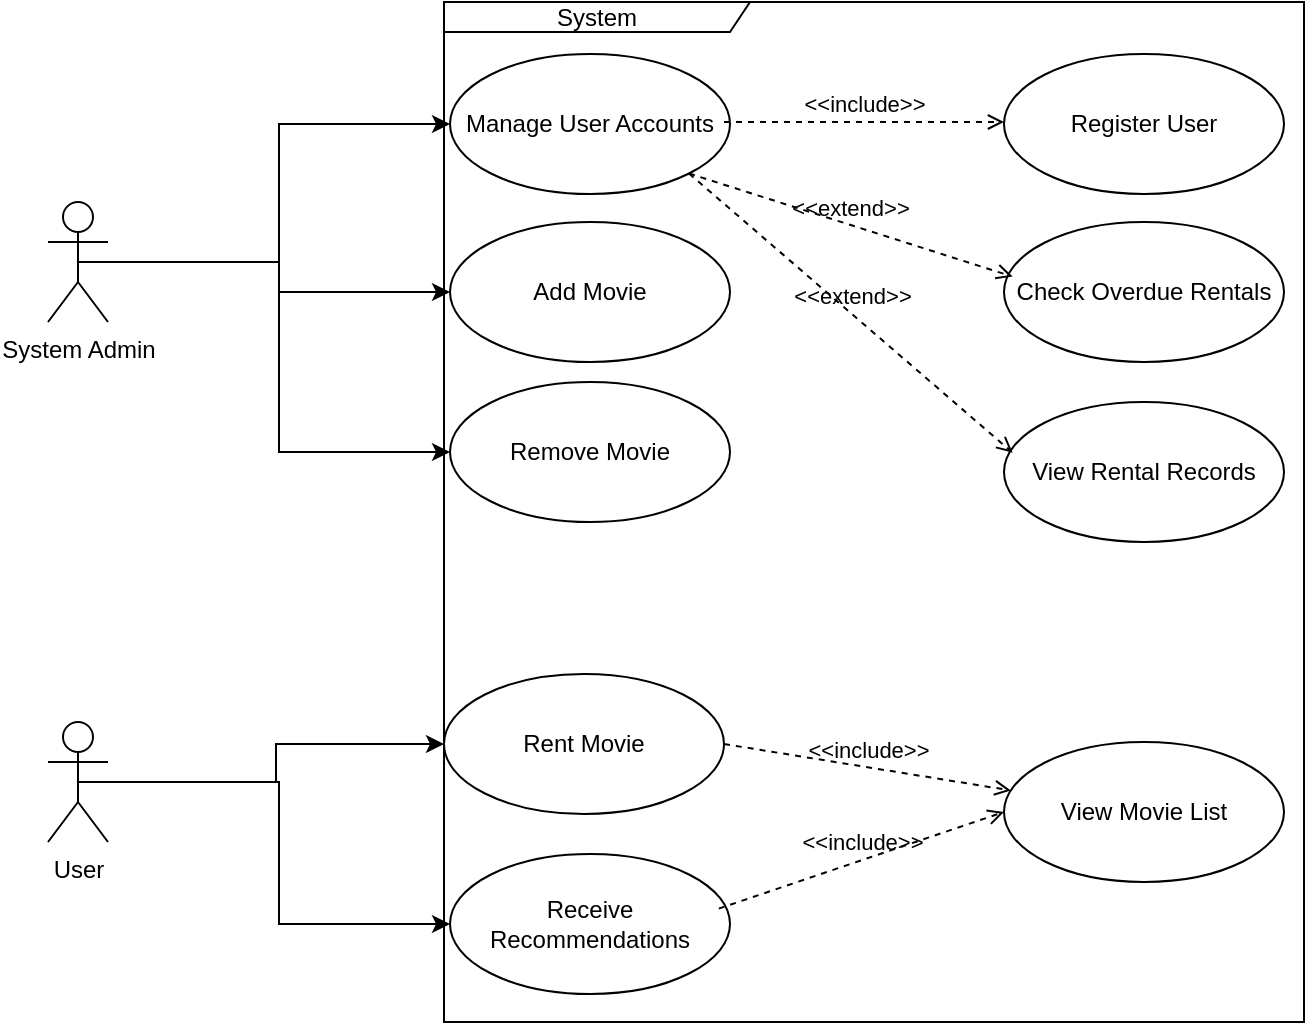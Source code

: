 <mxfile version="22.1.18" type="github">
  <diagram name="Page-1" id="W243Iov71HH3a1qChtqE">
    <mxGraphModel dx="1493" dy="624" grid="1" gridSize="10" guides="1" tooltips="1" connect="1" arrows="1" fold="1" page="1" pageScale="1" pageWidth="850" pageHeight="1100" math="0" shadow="0">
      <root>
        <mxCell id="0" />
        <mxCell id="1" parent="0" />
        <mxCell id="Z2S3Z33hIM3HebjKxf5D-37" style="edgeStyle=orthogonalEdgeStyle;rounded=0;orthogonalLoop=1;jettySize=auto;html=1;exitX=0.5;exitY=0.5;exitDx=0;exitDy=0;exitPerimeter=0;entryX=0;entryY=0.5;entryDx=0;entryDy=0;" edge="1" parent="1" source="Z2S3Z33hIM3HebjKxf5D-5" target="Z2S3Z33hIM3HebjKxf5D-16">
          <mxGeometry relative="1" as="geometry" />
        </mxCell>
        <mxCell id="Z2S3Z33hIM3HebjKxf5D-46" style="edgeStyle=orthogonalEdgeStyle;rounded=0;orthogonalLoop=1;jettySize=auto;html=1;exitX=0.5;exitY=0.5;exitDx=0;exitDy=0;exitPerimeter=0;" edge="1" parent="1" source="Z2S3Z33hIM3HebjKxf5D-5" target="Z2S3Z33hIM3HebjKxf5D-25">
          <mxGeometry relative="1" as="geometry" />
        </mxCell>
        <mxCell id="Z2S3Z33hIM3HebjKxf5D-47" style="edgeStyle=orthogonalEdgeStyle;rounded=0;orthogonalLoop=1;jettySize=auto;html=1;exitX=0.5;exitY=0.5;exitDx=0;exitDy=0;exitPerimeter=0;entryX=0;entryY=0.5;entryDx=0;entryDy=0;" edge="1" parent="1" source="Z2S3Z33hIM3HebjKxf5D-5" target="Z2S3Z33hIM3HebjKxf5D-26">
          <mxGeometry relative="1" as="geometry" />
        </mxCell>
        <mxCell id="Z2S3Z33hIM3HebjKxf5D-5" value="System Admin" style="shape=umlActor;verticalLabelPosition=bottom;verticalAlign=top;html=1;outlineConnect=0;" vertex="1" parent="1">
          <mxGeometry x="42" y="160" width="30" height="60" as="geometry" />
        </mxCell>
        <mxCell id="Z2S3Z33hIM3HebjKxf5D-39" style="edgeStyle=orthogonalEdgeStyle;rounded=0;orthogonalLoop=1;jettySize=auto;html=1;exitX=0.5;exitY=0.5;exitDx=0;exitDy=0;exitPerimeter=0;entryX=0;entryY=0.5;entryDx=0;entryDy=0;" edge="1" parent="1" source="Z2S3Z33hIM3HebjKxf5D-6" target="Z2S3Z33hIM3HebjKxf5D-11">
          <mxGeometry relative="1" as="geometry" />
        </mxCell>
        <mxCell id="Z2S3Z33hIM3HebjKxf5D-41" style="edgeStyle=orthogonalEdgeStyle;rounded=0;orthogonalLoop=1;jettySize=auto;html=1;exitX=0.5;exitY=0.5;exitDx=0;exitDy=0;exitPerimeter=0;entryX=0;entryY=0.5;entryDx=0;entryDy=0;" edge="1" parent="1" source="Z2S3Z33hIM3HebjKxf5D-6" target="Z2S3Z33hIM3HebjKxf5D-15">
          <mxGeometry relative="1" as="geometry" />
        </mxCell>
        <mxCell id="Z2S3Z33hIM3HebjKxf5D-6" value="User" style="shape=umlActor;verticalLabelPosition=bottom;verticalAlign=top;html=1;outlineConnect=0;" vertex="1" parent="1">
          <mxGeometry x="42" y="420" width="30" height="60" as="geometry" />
        </mxCell>
        <mxCell id="Z2S3Z33hIM3HebjKxf5D-10" value="Register User" style="ellipse;whiteSpace=wrap;html=1;" vertex="1" parent="1">
          <mxGeometry x="520" y="86" width="140" height="70" as="geometry" />
        </mxCell>
        <mxCell id="Z2S3Z33hIM3HebjKxf5D-11" value="Rent Movie" style="ellipse;whiteSpace=wrap;html=1;" vertex="1" parent="1">
          <mxGeometry x="240" y="396" width="140" height="70" as="geometry" />
        </mxCell>
        <mxCell id="Z2S3Z33hIM3HebjKxf5D-13" value="View Movie List" style="ellipse;whiteSpace=wrap;html=1;" vertex="1" parent="1">
          <mxGeometry x="520" y="430" width="140" height="70" as="geometry" />
        </mxCell>
        <mxCell id="Z2S3Z33hIM3HebjKxf5D-14" value="Check Overdue Rentals" style="ellipse;whiteSpace=wrap;html=1;" vertex="1" parent="1">
          <mxGeometry x="520" y="170" width="140" height="70" as="geometry" />
        </mxCell>
        <mxCell id="Z2S3Z33hIM3HebjKxf5D-15" value="Receive Recommendations" style="ellipse;whiteSpace=wrap;html=1;" vertex="1" parent="1">
          <mxGeometry x="243" y="486" width="140" height="70" as="geometry" />
        </mxCell>
        <mxCell id="Z2S3Z33hIM3HebjKxf5D-16" value="Manage User Accounts" style="ellipse;whiteSpace=wrap;html=1;" vertex="1" parent="1">
          <mxGeometry x="243" y="86" width="140" height="70" as="geometry" />
        </mxCell>
        <mxCell id="Z2S3Z33hIM3HebjKxf5D-24" value="System" style="shape=umlFrame;whiteSpace=wrap;html=1;pointerEvents=0;width=153;height=15;" vertex="1" parent="1">
          <mxGeometry x="240" y="60" width="430" height="510" as="geometry" />
        </mxCell>
        <mxCell id="Z2S3Z33hIM3HebjKxf5D-25" value="Add Movie" style="ellipse;whiteSpace=wrap;html=1;" vertex="1" parent="1">
          <mxGeometry x="243" y="170" width="140" height="70" as="geometry" />
        </mxCell>
        <mxCell id="Z2S3Z33hIM3HebjKxf5D-26" value="Remove Movie" style="ellipse;whiteSpace=wrap;html=1;" vertex="1" parent="1">
          <mxGeometry x="243" y="250" width="140" height="70" as="geometry" />
        </mxCell>
        <mxCell id="Z2S3Z33hIM3HebjKxf5D-27" value="View Rental Records" style="ellipse;whiteSpace=wrap;html=1;" vertex="1" parent="1">
          <mxGeometry x="520" y="260" width="140" height="70" as="geometry" />
        </mxCell>
        <mxCell id="Z2S3Z33hIM3HebjKxf5D-34" value="&amp;lt;&amp;lt;include&amp;gt;&amp;gt;" style="html=1;verticalAlign=bottom;labelBackgroundColor=none;endArrow=open;endFill=0;dashed=1;rounded=0;exitX=1;exitY=0.5;exitDx=0;exitDy=0;" edge="1" parent="1" source="Z2S3Z33hIM3HebjKxf5D-11" target="Z2S3Z33hIM3HebjKxf5D-13">
          <mxGeometry width="160" relative="1" as="geometry">
            <mxPoint x="388" y="376" as="sourcePoint" />
            <mxPoint x="548" y="376" as="targetPoint" />
          </mxGeometry>
        </mxCell>
        <mxCell id="Z2S3Z33hIM3HebjKxf5D-35" value="&amp;lt;&amp;lt;include&amp;gt;&amp;gt;" style="html=1;verticalAlign=bottom;labelBackgroundColor=none;endArrow=open;endFill=0;dashed=1;rounded=0;entryX=0;entryY=0.5;entryDx=0;entryDy=0;exitX=0.96;exitY=0.39;exitDx=0;exitDy=0;exitPerimeter=0;" edge="1" parent="1" source="Z2S3Z33hIM3HebjKxf5D-15" target="Z2S3Z33hIM3HebjKxf5D-13">
          <mxGeometry width="160" relative="1" as="geometry">
            <mxPoint x="373" y="516" as="sourcePoint" />
            <mxPoint x="453" y="520.33" as="targetPoint" />
          </mxGeometry>
        </mxCell>
        <mxCell id="Z2S3Z33hIM3HebjKxf5D-43" value="&amp;lt;&amp;lt;include&amp;gt;&amp;gt;" style="html=1;verticalAlign=bottom;labelBackgroundColor=none;endArrow=open;endFill=0;dashed=1;rounded=0;" edge="1" parent="1">
          <mxGeometry width="160" relative="1" as="geometry">
            <mxPoint x="380" y="120" as="sourcePoint" />
            <mxPoint x="520" y="120" as="targetPoint" />
          </mxGeometry>
        </mxCell>
        <mxCell id="Z2S3Z33hIM3HebjKxf5D-44" value="&amp;lt;&amp;lt;extend&amp;gt;&amp;gt;" style="html=1;verticalAlign=bottom;labelBackgroundColor=none;endArrow=open;endFill=0;dashed=1;rounded=0;exitX=1;exitY=1;exitDx=0;exitDy=0;entryX=0.031;entryY=0.39;entryDx=0;entryDy=0;entryPerimeter=0;" edge="1" parent="1" source="Z2S3Z33hIM3HebjKxf5D-16" target="Z2S3Z33hIM3HebjKxf5D-14">
          <mxGeometry width="160" relative="1" as="geometry">
            <mxPoint x="340" y="320" as="sourcePoint" />
            <mxPoint x="500" y="320" as="targetPoint" />
          </mxGeometry>
        </mxCell>
        <mxCell id="Z2S3Z33hIM3HebjKxf5D-45" value="&amp;lt;&amp;lt;extend&amp;gt;&amp;gt;" style="html=1;verticalAlign=bottom;labelBackgroundColor=none;endArrow=open;endFill=0;dashed=1;rounded=0;exitX=1;exitY=1;exitDx=0;exitDy=0;entryX=0.031;entryY=0.362;entryDx=0;entryDy=0;entryPerimeter=0;" edge="1" parent="1" source="Z2S3Z33hIM3HebjKxf5D-16" target="Z2S3Z33hIM3HebjKxf5D-27">
          <mxGeometry width="160" relative="1" as="geometry">
            <mxPoint x="340" y="320" as="sourcePoint" />
            <mxPoint x="500" y="320" as="targetPoint" />
          </mxGeometry>
        </mxCell>
      </root>
    </mxGraphModel>
  </diagram>
</mxfile>
